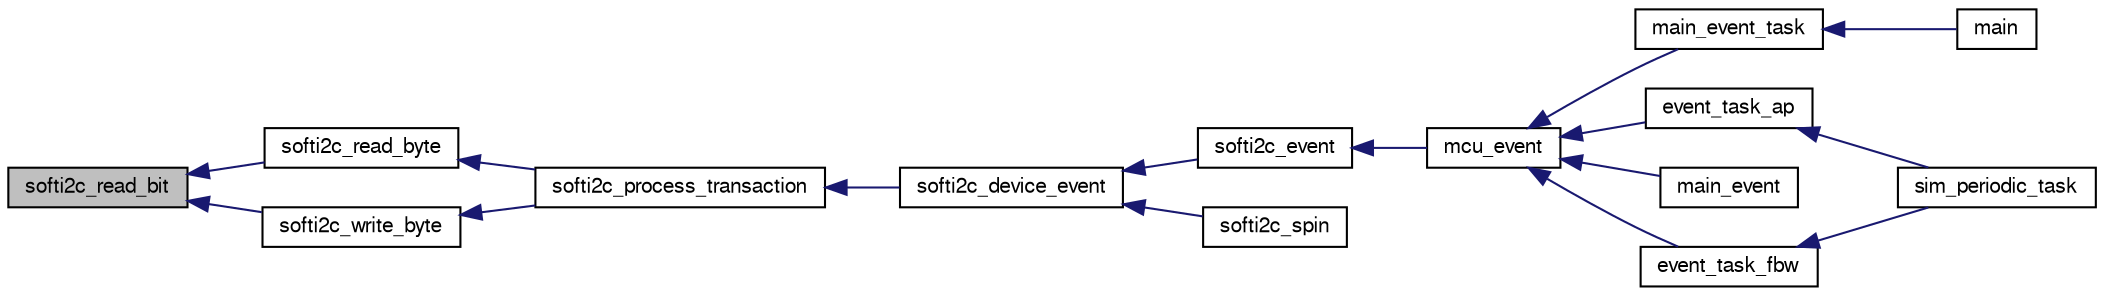 digraph "softi2c_read_bit"
{
  edge [fontname="FreeSans",fontsize="10",labelfontname="FreeSans",labelfontsize="10"];
  node [fontname="FreeSans",fontsize="10",shape=record];
  rankdir="LR";
  Node1 [label="softi2c_read_bit",height=0.2,width=0.4,color="black", fillcolor="grey75", style="filled", fontcolor="black"];
  Node1 -> Node2 [dir="back",color="midnightblue",fontsize="10",style="solid",fontname="FreeSans"];
  Node2 [label="softi2c_read_byte",height=0.2,width=0.4,color="black", fillcolor="white", style="filled",URL="$softi2c_8c.html#af53603cab17d074df7f2daea8826e423"];
  Node2 -> Node3 [dir="back",color="midnightblue",fontsize="10",style="solid",fontname="FreeSans"];
  Node3 [label="softi2c_process_transaction",height=0.2,width=0.4,color="black", fillcolor="white", style="filled",URL="$softi2c_8c.html#ad94e633dd55968bdb12b7289d2e85d0f"];
  Node3 -> Node4 [dir="back",color="midnightblue",fontsize="10",style="solid",fontname="FreeSans"];
  Node4 [label="softi2c_device_event",height=0.2,width=0.4,color="black", fillcolor="white", style="filled",URL="$softi2c_8c.html#a25e9e1f40150fe875f3f75fd2b079618"];
  Node4 -> Node5 [dir="back",color="midnightblue",fontsize="10",style="solid",fontname="FreeSans"];
  Node5 [label="softi2c_event",height=0.2,width=0.4,color="black", fillcolor="white", style="filled",URL="$softi2c_8h.html#a00f14c5101231479a8ceab61ae4cad7c"];
  Node5 -> Node6 [dir="back",color="midnightblue",fontsize="10",style="solid",fontname="FreeSans"];
  Node6 [label="mcu_event",height=0.2,width=0.4,color="black", fillcolor="white", style="filled",URL="$group__mcu__periph.html#gaf44fd3e4d3d56943e4d0e89100974b07",tooltip="MCU event functions. "];
  Node6 -> Node7 [dir="back",color="midnightblue",fontsize="10",style="solid",fontname="FreeSans"];
  Node7 [label="main_event_task",height=0.2,width=0.4,color="black", fillcolor="white", style="filled",URL="$demo__ahrs__actuators_8c.html#a1cd23e45d5c51116ae1e3096912ea1d1"];
  Node7 -> Node8 [dir="back",color="midnightblue",fontsize="10",style="solid",fontname="FreeSans"];
  Node8 [label="main",height=0.2,width=0.4,color="black", fillcolor="white", style="filled",URL="$demo__ahrs__actuators_8c.html#a840291bc02cba5474a4cb46a9b9566fe"];
  Node6 -> Node9 [dir="back",color="midnightblue",fontsize="10",style="solid",fontname="FreeSans"];
  Node9 [label="event_task_ap",height=0.2,width=0.4,color="black", fillcolor="white", style="filled",URL="$fixedwing_2main__ap_8h.html#a2b4e383f6a21da5bad019df0b3891508"];
  Node9 -> Node10 [dir="back",color="midnightblue",fontsize="10",style="solid",fontname="FreeSans"];
  Node10 [label="sim_periodic_task",height=0.2,width=0.4,color="black", fillcolor="white", style="filled",URL="$sim__ap_8c.html#a4f982dacbb35ccfc3e0fcaa64156a2a0"];
  Node6 -> Node11 [dir="back",color="midnightblue",fontsize="10",style="solid",fontname="FreeSans"];
  Node11 [label="main_event",height=0.2,width=0.4,color="black", fillcolor="white", style="filled",URL="$rover_2main__ap_8h.html#ad0fb4f12833cb2f0b4c69fa317ea24d9"];
  Node6 -> Node12 [dir="back",color="midnightblue",fontsize="10",style="solid",fontname="FreeSans"];
  Node12 [label="event_task_fbw",height=0.2,width=0.4,color="black", fillcolor="white", style="filled",URL="$fixedwing_2main__fbw_8h.html#ae1f060d6fcf56653e3db62e402c8701a"];
  Node12 -> Node10 [dir="back",color="midnightblue",fontsize="10",style="solid",fontname="FreeSans"];
  Node4 -> Node13 [dir="back",color="midnightblue",fontsize="10",style="solid",fontname="FreeSans"];
  Node13 [label="softi2c_spin",height=0.2,width=0.4,color="black", fillcolor="white", style="filled",URL="$softi2c_8c.html#aed568f0595bee56e4e90ef070ba0a5c9"];
  Node1 -> Node14 [dir="back",color="midnightblue",fontsize="10",style="solid",fontname="FreeSans"];
  Node14 [label="softi2c_write_byte",height=0.2,width=0.4,color="black", fillcolor="white", style="filled",URL="$softi2c_8c.html#aa20d39b61646e34b1eacfa85d092524e"];
  Node14 -> Node3 [dir="back",color="midnightblue",fontsize="10",style="solid",fontname="FreeSans"];
}
